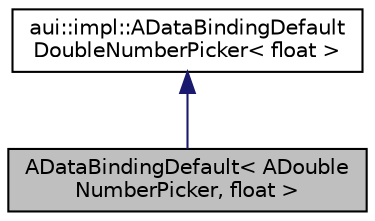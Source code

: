 digraph "ADataBindingDefault&lt; ADoubleNumberPicker, float &gt;"
{
 // LATEX_PDF_SIZE
  edge [fontname="Helvetica",fontsize="10",labelfontname="Helvetica",labelfontsize="10"];
  node [fontname="Helvetica",fontsize="10",shape=record];
  Node1 [label="ADataBindingDefault\< ADouble\lNumberPicker, float \>",height=0.2,width=0.4,color="black", fillcolor="grey75", style="filled", fontcolor="black",tooltip=" "];
  Node2 -> Node1 [dir="back",color="midnightblue",fontsize="10",style="solid",fontname="Helvetica"];
  Node2 [label="aui::impl::ADataBindingDefault\lDoubleNumberPicker\< float \>",height=0.2,width=0.4,color="black", fillcolor="white", style="filled",URL="$structaui_1_1impl_1_1ADataBindingDefaultDoubleNumberPicker.html",tooltip=" "];
}

